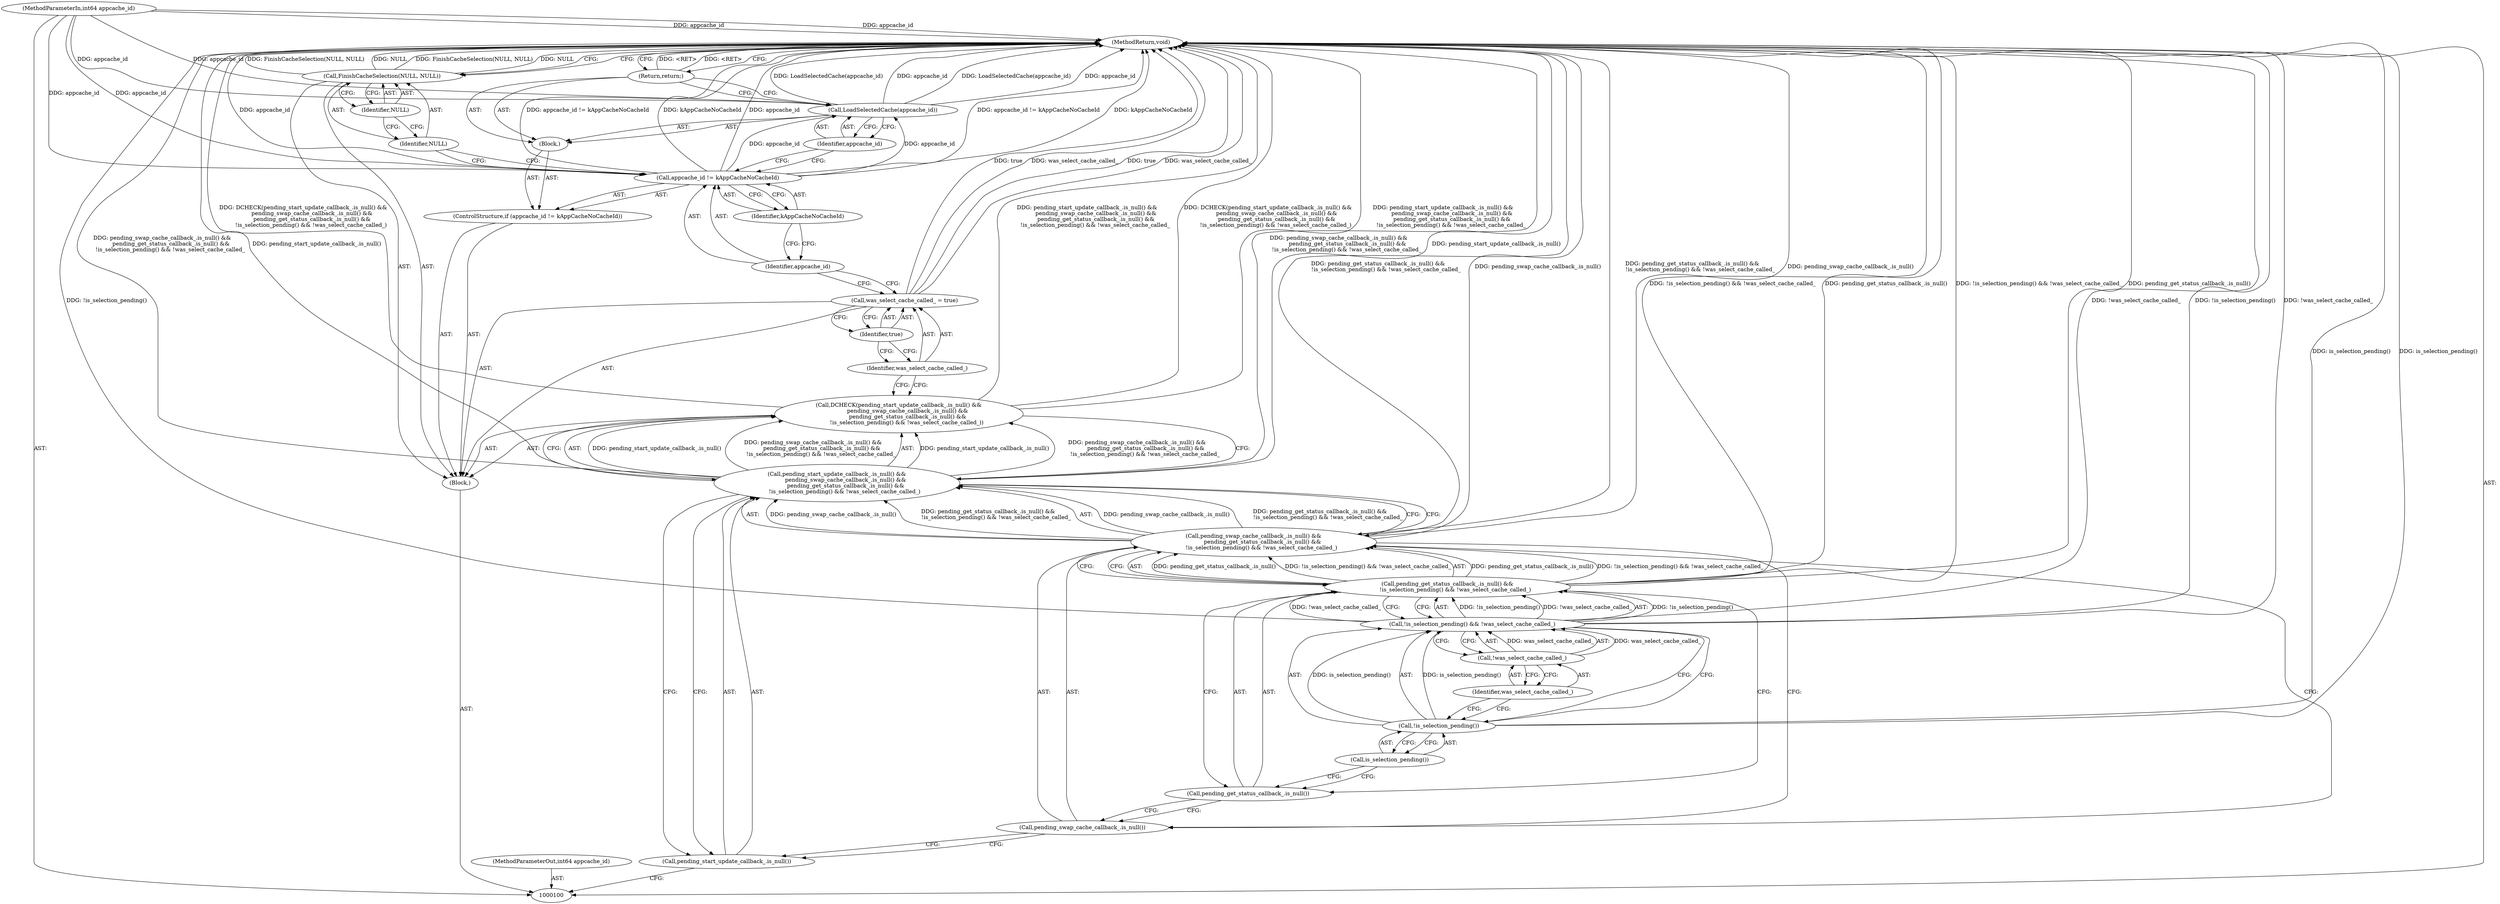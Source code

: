 digraph "1_Chrome_2cb006bc9d3ad16353ed49c2b75faea618156d0f_5" {
"1000129" [label="(MethodReturn,void)"];
"1000101" [label="(MethodParameterIn,int64 appcache_id)"];
"1000178" [label="(MethodParameterOut,int64 appcache_id)"];
"1000102" [label="(Block,)"];
"1000125" [label="(Return,return;)"];
"1000127" [label="(Identifier,NULL)"];
"1000126" [label="(Call,FinishCacheSelection(NULL, NULL))"];
"1000128" [label="(Identifier,NULL)"];
"1000104" [label="(Call,pending_start_update_callback_.is_null() &&\n          pending_swap_cache_callback_.is_null() &&\n          pending_get_status_callback_.is_null() &&\n         !is_selection_pending() && !was_select_cache_called_)"];
"1000105" [label="(Call,pending_start_update_callback_.is_null())"];
"1000103" [label="(Call,DCHECK(pending_start_update_callback_.is_null() &&\n          pending_swap_cache_callback_.is_null() &&\n          pending_get_status_callback_.is_null() &&\n         !is_selection_pending() && !was_select_cache_called_))"];
"1000106" [label="(Call,pending_swap_cache_callback_.is_null() &&\n          pending_get_status_callback_.is_null() &&\n         !is_selection_pending() && !was_select_cache_called_)"];
"1000107" [label="(Call,pending_swap_cache_callback_.is_null())"];
"1000108" [label="(Call,pending_get_status_callback_.is_null() &&\n         !is_selection_pending() && !was_select_cache_called_)"];
"1000109" [label="(Call,pending_get_status_callback_.is_null())"];
"1000112" [label="(Call,is_selection_pending())"];
"1000113" [label="(Call,!was_select_cache_called_)"];
"1000114" [label="(Identifier,was_select_cache_called_)"];
"1000110" [label="(Call,!is_selection_pending() && !was_select_cache_called_)"];
"1000111" [label="(Call,!is_selection_pending())"];
"1000115" [label="(Call,was_select_cache_called_ = true)"];
"1000116" [label="(Identifier,was_select_cache_called_)"];
"1000117" [label="(Identifier,true)"];
"1000121" [label="(Identifier,kAppCacheNoCacheId)"];
"1000118" [label="(ControlStructure,if (appcache_id != kAppCacheNoCacheId))"];
"1000122" [label="(Block,)"];
"1000119" [label="(Call,appcache_id != kAppCacheNoCacheId)"];
"1000120" [label="(Identifier,appcache_id)"];
"1000124" [label="(Identifier,appcache_id)"];
"1000123" [label="(Call,LoadSelectedCache(appcache_id))"];
"1000129" -> "1000100"  [label="AST: "];
"1000129" -> "1000125"  [label="CFG: "];
"1000129" -> "1000126"  [label="CFG: "];
"1000125" -> "1000129"  [label="DDG: <RET>"];
"1000115" -> "1000129"  [label="DDG: true"];
"1000115" -> "1000129"  [label="DDG: was_select_cache_called_"];
"1000126" -> "1000129"  [label="DDG: FinishCacheSelection(NULL, NULL)"];
"1000126" -> "1000129"  [label="DDG: NULL"];
"1000106" -> "1000129"  [label="DDG: pending_get_status_callback_.is_null() &&\n         !is_selection_pending() && !was_select_cache_called_"];
"1000106" -> "1000129"  [label="DDG: pending_swap_cache_callback_.is_null()"];
"1000103" -> "1000129"  [label="DDG: pending_start_update_callback_.is_null() &&\n          pending_swap_cache_callback_.is_null() &&\n          pending_get_status_callback_.is_null() &&\n         !is_selection_pending() && !was_select_cache_called_"];
"1000103" -> "1000129"  [label="DDG: DCHECK(pending_start_update_callback_.is_null() &&\n          pending_swap_cache_callback_.is_null() &&\n          pending_get_status_callback_.is_null() &&\n         !is_selection_pending() && !was_select_cache_called_)"];
"1000104" -> "1000129"  [label="DDG: pending_start_update_callback_.is_null()"];
"1000104" -> "1000129"  [label="DDG: pending_swap_cache_callback_.is_null() &&\n          pending_get_status_callback_.is_null() &&\n         !is_selection_pending() && !was_select_cache_called_"];
"1000123" -> "1000129"  [label="DDG: LoadSelectedCache(appcache_id)"];
"1000123" -> "1000129"  [label="DDG: appcache_id"];
"1000111" -> "1000129"  [label="DDG: is_selection_pending()"];
"1000119" -> "1000129"  [label="DDG: appcache_id != kAppCacheNoCacheId"];
"1000119" -> "1000129"  [label="DDG: kAppCacheNoCacheId"];
"1000119" -> "1000129"  [label="DDG: appcache_id"];
"1000110" -> "1000129"  [label="DDG: !was_select_cache_called_"];
"1000110" -> "1000129"  [label="DDG: !is_selection_pending()"];
"1000101" -> "1000129"  [label="DDG: appcache_id"];
"1000108" -> "1000129"  [label="DDG: !is_selection_pending() && !was_select_cache_called_"];
"1000108" -> "1000129"  [label="DDG: pending_get_status_callback_.is_null()"];
"1000101" -> "1000100"  [label="AST: "];
"1000101" -> "1000129"  [label="DDG: appcache_id"];
"1000101" -> "1000119"  [label="DDG: appcache_id"];
"1000101" -> "1000123"  [label="DDG: appcache_id"];
"1000178" -> "1000100"  [label="AST: "];
"1000102" -> "1000100"  [label="AST: "];
"1000103" -> "1000102"  [label="AST: "];
"1000115" -> "1000102"  [label="AST: "];
"1000118" -> "1000102"  [label="AST: "];
"1000126" -> "1000102"  [label="AST: "];
"1000125" -> "1000122"  [label="AST: "];
"1000125" -> "1000123"  [label="CFG: "];
"1000129" -> "1000125"  [label="CFG: "];
"1000125" -> "1000129"  [label="DDG: <RET>"];
"1000127" -> "1000126"  [label="AST: "];
"1000127" -> "1000119"  [label="CFG: "];
"1000128" -> "1000127"  [label="CFG: "];
"1000126" -> "1000102"  [label="AST: "];
"1000126" -> "1000128"  [label="CFG: "];
"1000127" -> "1000126"  [label="AST: "];
"1000128" -> "1000126"  [label="AST: "];
"1000129" -> "1000126"  [label="CFG: "];
"1000126" -> "1000129"  [label="DDG: FinishCacheSelection(NULL, NULL)"];
"1000126" -> "1000129"  [label="DDG: NULL"];
"1000128" -> "1000126"  [label="AST: "];
"1000128" -> "1000127"  [label="CFG: "];
"1000126" -> "1000128"  [label="CFG: "];
"1000104" -> "1000103"  [label="AST: "];
"1000104" -> "1000105"  [label="CFG: "];
"1000104" -> "1000106"  [label="CFG: "];
"1000105" -> "1000104"  [label="AST: "];
"1000106" -> "1000104"  [label="AST: "];
"1000103" -> "1000104"  [label="CFG: "];
"1000104" -> "1000129"  [label="DDG: pending_start_update_callback_.is_null()"];
"1000104" -> "1000129"  [label="DDG: pending_swap_cache_callback_.is_null() &&\n          pending_get_status_callback_.is_null() &&\n         !is_selection_pending() && !was_select_cache_called_"];
"1000104" -> "1000103"  [label="DDG: pending_start_update_callback_.is_null()"];
"1000104" -> "1000103"  [label="DDG: pending_swap_cache_callback_.is_null() &&\n          pending_get_status_callback_.is_null() &&\n         !is_selection_pending() && !was_select_cache_called_"];
"1000106" -> "1000104"  [label="DDG: pending_swap_cache_callback_.is_null()"];
"1000106" -> "1000104"  [label="DDG: pending_get_status_callback_.is_null() &&\n         !is_selection_pending() && !was_select_cache_called_"];
"1000105" -> "1000104"  [label="AST: "];
"1000105" -> "1000100"  [label="CFG: "];
"1000107" -> "1000105"  [label="CFG: "];
"1000104" -> "1000105"  [label="CFG: "];
"1000103" -> "1000102"  [label="AST: "];
"1000103" -> "1000104"  [label="CFG: "];
"1000104" -> "1000103"  [label="AST: "];
"1000116" -> "1000103"  [label="CFG: "];
"1000103" -> "1000129"  [label="DDG: pending_start_update_callback_.is_null() &&\n          pending_swap_cache_callback_.is_null() &&\n          pending_get_status_callback_.is_null() &&\n         !is_selection_pending() && !was_select_cache_called_"];
"1000103" -> "1000129"  [label="DDG: DCHECK(pending_start_update_callback_.is_null() &&\n          pending_swap_cache_callback_.is_null() &&\n          pending_get_status_callback_.is_null() &&\n         !is_selection_pending() && !was_select_cache_called_)"];
"1000104" -> "1000103"  [label="DDG: pending_start_update_callback_.is_null()"];
"1000104" -> "1000103"  [label="DDG: pending_swap_cache_callback_.is_null() &&\n          pending_get_status_callback_.is_null() &&\n         !is_selection_pending() && !was_select_cache_called_"];
"1000106" -> "1000104"  [label="AST: "];
"1000106" -> "1000107"  [label="CFG: "];
"1000106" -> "1000108"  [label="CFG: "];
"1000107" -> "1000106"  [label="AST: "];
"1000108" -> "1000106"  [label="AST: "];
"1000104" -> "1000106"  [label="CFG: "];
"1000106" -> "1000129"  [label="DDG: pending_get_status_callback_.is_null() &&\n         !is_selection_pending() && !was_select_cache_called_"];
"1000106" -> "1000129"  [label="DDG: pending_swap_cache_callback_.is_null()"];
"1000106" -> "1000104"  [label="DDG: pending_swap_cache_callback_.is_null()"];
"1000106" -> "1000104"  [label="DDG: pending_get_status_callback_.is_null() &&\n         !is_selection_pending() && !was_select_cache_called_"];
"1000108" -> "1000106"  [label="DDG: pending_get_status_callback_.is_null()"];
"1000108" -> "1000106"  [label="DDG: !is_selection_pending() && !was_select_cache_called_"];
"1000107" -> "1000106"  [label="AST: "];
"1000107" -> "1000105"  [label="CFG: "];
"1000109" -> "1000107"  [label="CFG: "];
"1000106" -> "1000107"  [label="CFG: "];
"1000108" -> "1000106"  [label="AST: "];
"1000108" -> "1000109"  [label="CFG: "];
"1000108" -> "1000110"  [label="CFG: "];
"1000109" -> "1000108"  [label="AST: "];
"1000110" -> "1000108"  [label="AST: "];
"1000106" -> "1000108"  [label="CFG: "];
"1000108" -> "1000129"  [label="DDG: !is_selection_pending() && !was_select_cache_called_"];
"1000108" -> "1000129"  [label="DDG: pending_get_status_callback_.is_null()"];
"1000108" -> "1000106"  [label="DDG: pending_get_status_callback_.is_null()"];
"1000108" -> "1000106"  [label="DDG: !is_selection_pending() && !was_select_cache_called_"];
"1000110" -> "1000108"  [label="DDG: !is_selection_pending()"];
"1000110" -> "1000108"  [label="DDG: !was_select_cache_called_"];
"1000109" -> "1000108"  [label="AST: "];
"1000109" -> "1000107"  [label="CFG: "];
"1000112" -> "1000109"  [label="CFG: "];
"1000108" -> "1000109"  [label="CFG: "];
"1000112" -> "1000111"  [label="AST: "];
"1000112" -> "1000109"  [label="CFG: "];
"1000111" -> "1000112"  [label="CFG: "];
"1000113" -> "1000110"  [label="AST: "];
"1000113" -> "1000114"  [label="CFG: "];
"1000114" -> "1000113"  [label="AST: "];
"1000110" -> "1000113"  [label="CFG: "];
"1000113" -> "1000110"  [label="DDG: was_select_cache_called_"];
"1000114" -> "1000113"  [label="AST: "];
"1000114" -> "1000111"  [label="CFG: "];
"1000113" -> "1000114"  [label="CFG: "];
"1000110" -> "1000108"  [label="AST: "];
"1000110" -> "1000111"  [label="CFG: "];
"1000110" -> "1000113"  [label="CFG: "];
"1000111" -> "1000110"  [label="AST: "];
"1000113" -> "1000110"  [label="AST: "];
"1000108" -> "1000110"  [label="CFG: "];
"1000110" -> "1000129"  [label="DDG: !was_select_cache_called_"];
"1000110" -> "1000129"  [label="DDG: !is_selection_pending()"];
"1000110" -> "1000108"  [label="DDG: !is_selection_pending()"];
"1000110" -> "1000108"  [label="DDG: !was_select_cache_called_"];
"1000111" -> "1000110"  [label="DDG: is_selection_pending()"];
"1000113" -> "1000110"  [label="DDG: was_select_cache_called_"];
"1000111" -> "1000110"  [label="AST: "];
"1000111" -> "1000112"  [label="CFG: "];
"1000112" -> "1000111"  [label="AST: "];
"1000114" -> "1000111"  [label="CFG: "];
"1000110" -> "1000111"  [label="CFG: "];
"1000111" -> "1000129"  [label="DDG: is_selection_pending()"];
"1000111" -> "1000110"  [label="DDG: is_selection_pending()"];
"1000115" -> "1000102"  [label="AST: "];
"1000115" -> "1000117"  [label="CFG: "];
"1000116" -> "1000115"  [label="AST: "];
"1000117" -> "1000115"  [label="AST: "];
"1000120" -> "1000115"  [label="CFG: "];
"1000115" -> "1000129"  [label="DDG: true"];
"1000115" -> "1000129"  [label="DDG: was_select_cache_called_"];
"1000116" -> "1000115"  [label="AST: "];
"1000116" -> "1000103"  [label="CFG: "];
"1000117" -> "1000116"  [label="CFG: "];
"1000117" -> "1000115"  [label="AST: "];
"1000117" -> "1000116"  [label="CFG: "];
"1000115" -> "1000117"  [label="CFG: "];
"1000121" -> "1000119"  [label="AST: "];
"1000121" -> "1000120"  [label="CFG: "];
"1000119" -> "1000121"  [label="CFG: "];
"1000118" -> "1000102"  [label="AST: "];
"1000119" -> "1000118"  [label="AST: "];
"1000122" -> "1000118"  [label="AST: "];
"1000122" -> "1000118"  [label="AST: "];
"1000123" -> "1000122"  [label="AST: "];
"1000125" -> "1000122"  [label="AST: "];
"1000119" -> "1000118"  [label="AST: "];
"1000119" -> "1000121"  [label="CFG: "];
"1000120" -> "1000119"  [label="AST: "];
"1000121" -> "1000119"  [label="AST: "];
"1000124" -> "1000119"  [label="CFG: "];
"1000127" -> "1000119"  [label="CFG: "];
"1000119" -> "1000129"  [label="DDG: appcache_id != kAppCacheNoCacheId"];
"1000119" -> "1000129"  [label="DDG: kAppCacheNoCacheId"];
"1000119" -> "1000129"  [label="DDG: appcache_id"];
"1000101" -> "1000119"  [label="DDG: appcache_id"];
"1000119" -> "1000123"  [label="DDG: appcache_id"];
"1000120" -> "1000119"  [label="AST: "];
"1000120" -> "1000115"  [label="CFG: "];
"1000121" -> "1000120"  [label="CFG: "];
"1000124" -> "1000123"  [label="AST: "];
"1000124" -> "1000119"  [label="CFG: "];
"1000123" -> "1000124"  [label="CFG: "];
"1000123" -> "1000122"  [label="AST: "];
"1000123" -> "1000124"  [label="CFG: "];
"1000124" -> "1000123"  [label="AST: "];
"1000125" -> "1000123"  [label="CFG: "];
"1000123" -> "1000129"  [label="DDG: LoadSelectedCache(appcache_id)"];
"1000123" -> "1000129"  [label="DDG: appcache_id"];
"1000119" -> "1000123"  [label="DDG: appcache_id"];
"1000101" -> "1000123"  [label="DDG: appcache_id"];
}
